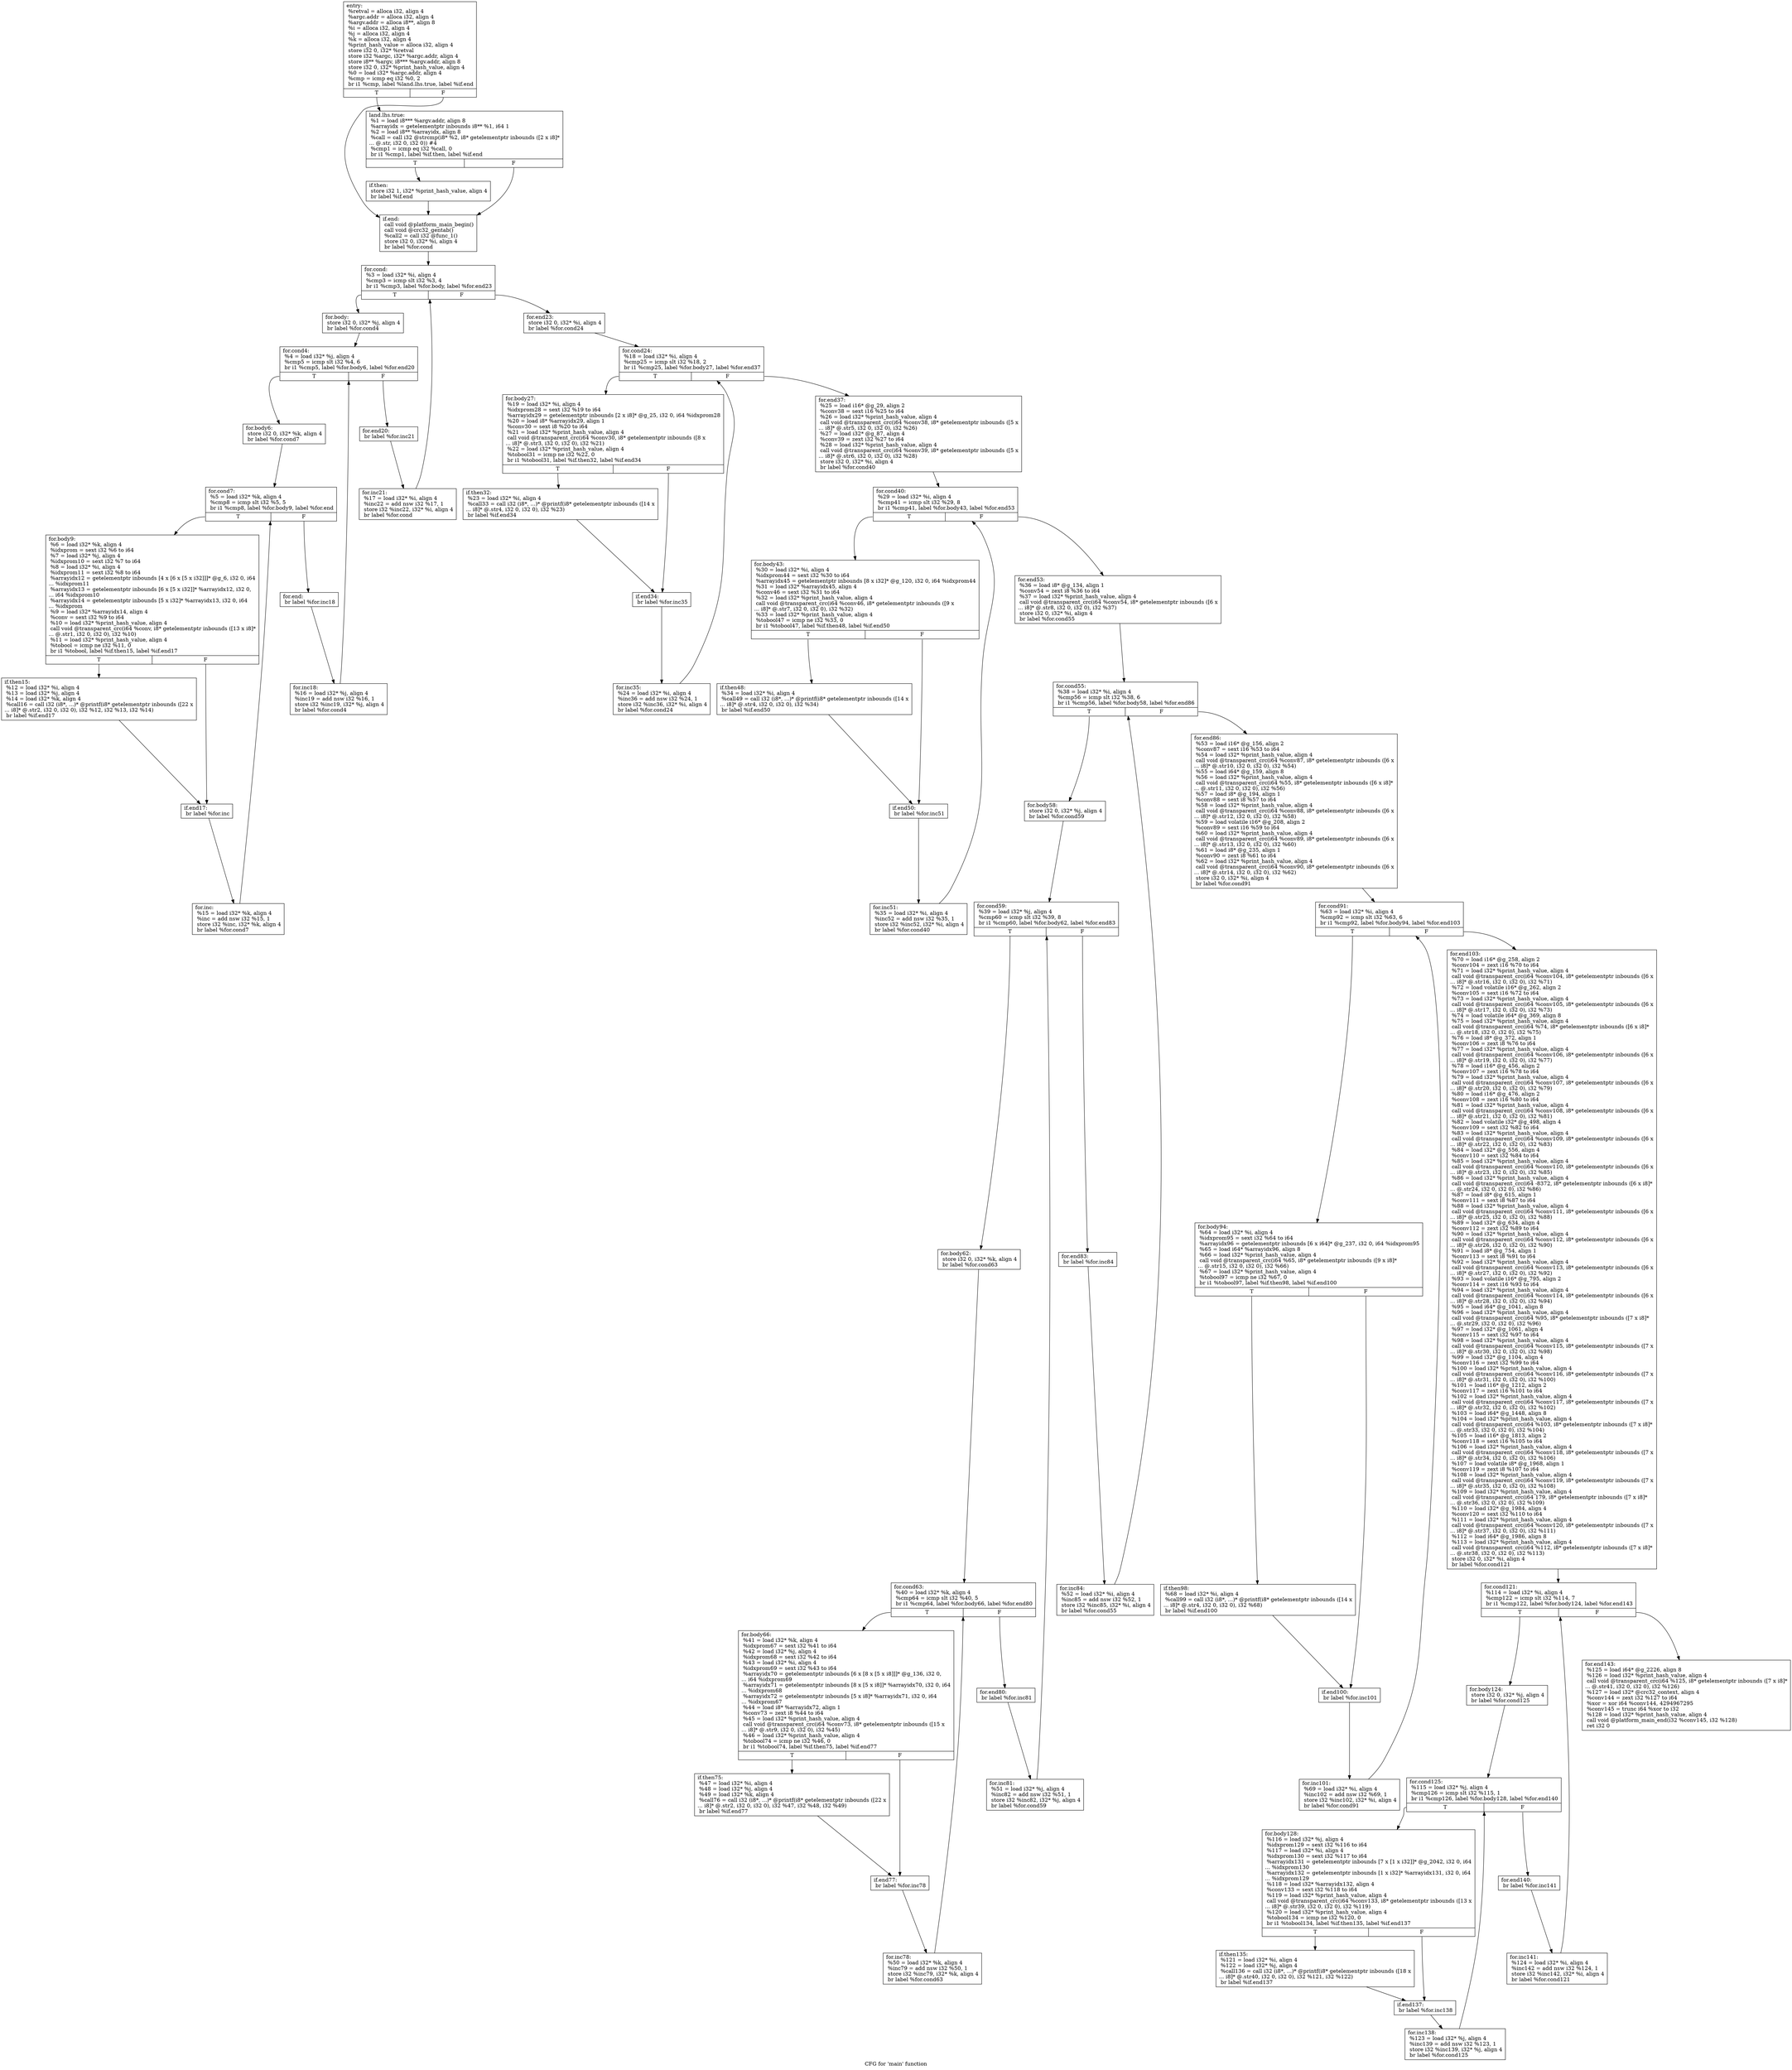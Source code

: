 digraph "CFG for 'main' function" {
	label="CFG for 'main' function";

	Node0xb3bf2c8 [shape=record,label="{entry:\l  %retval = alloca i32, align 4\l  %argc.addr = alloca i32, align 4\l  %argv.addr = alloca i8**, align 8\l  %i = alloca i32, align 4\l  %j = alloca i32, align 4\l  %k = alloca i32, align 4\l  %print_hash_value = alloca i32, align 4\l  store i32 0, i32* %retval\l  store i32 %argc, i32* %argc.addr, align 4\l  store i8** %argv, i8*** %argv.addr, align 8\l  store i32 0, i32* %print_hash_value, align 4\l  %0 = load i32* %argc.addr, align 4\l  %cmp = icmp eq i32 %0, 2\l  br i1 %cmp, label %land.lhs.true, label %if.end\l|{<s0>T|<s1>F}}"];
	Node0xb3bf2c8:s0 -> Node0xb3bf2f8;
	Node0xb3bf2c8:s1 -> Node0xb3bf358;
	Node0xb3bf2f8 [shape=record,label="{land.lhs.true:                                    \l  %1 = load i8*** %argv.addr, align 8\l  %arrayidx = getelementptr inbounds i8** %1, i64 1\l  %2 = load i8** %arrayidx, align 8\l  %call = call i32 @strcmp(i8* %2, i8* getelementptr inbounds ([2 x i8]*\l... @.str, i32 0, i32 0)) #4\l  %cmp1 = icmp eq i32 %call, 0\l  br i1 %cmp1, label %if.then, label %if.end\l|{<s0>T|<s1>F}}"];
	Node0xb3bf2f8:s0 -> Node0xb3bf328;
	Node0xb3bf2f8:s1 -> Node0xb3bf358;
	Node0xb3bf328 [shape=record,label="{if.then:                                          \l  store i32 1, i32* %print_hash_value, align 4\l  br label %if.end\l}"];
	Node0xb3bf328 -> Node0xb3bf358;
	Node0xb3bf358 [shape=record,label="{if.end:                                           \l  call void @platform_main_begin()\l  call void @crc32_gentab()\l  %call2 = call i32 @func_1()\l  store i32 0, i32* %i, align 4\l  br label %for.cond\l}"];
	Node0xb3bf358 -> Node0xb3bf388;
	Node0xb3bf388 [shape=record,label="{for.cond:                                         \l  %3 = load i32* %i, align 4\l  %cmp3 = icmp slt i32 %3, 4\l  br i1 %cmp3, label %for.body, label %for.end23\l|{<s0>T|<s1>F}}"];
	Node0xb3bf388:s0 -> Node0xb3bf3b8;
	Node0xb3bf388:s1 -> Node0xb3bf5f8;
	Node0xb3bf3b8 [shape=record,label="{for.body:                                         \l  store i32 0, i32* %j, align 4\l  br label %for.cond4\l}"];
	Node0xb3bf3b8 -> Node0xb3bf3e8;
	Node0xb3bf3e8 [shape=record,label="{for.cond4:                                        \l  %4 = load i32* %j, align 4\l  %cmp5 = icmp slt i32 %4, 6\l  br i1 %cmp5, label %for.body6, label %for.end20\l|{<s0>T|<s1>F}}"];
	Node0xb3bf3e8:s0 -> Node0xb3bf418;
	Node0xb3bf3e8:s1 -> Node0xb3bf598;
	Node0xb3bf418 [shape=record,label="{for.body6:                                        \l  store i32 0, i32* %k, align 4\l  br label %for.cond7\l}"];
	Node0xb3bf418 -> Node0xb3bf448;
	Node0xb3bf448 [shape=record,label="{for.cond7:                                        \l  %5 = load i32* %k, align 4\l  %cmp8 = icmp slt i32 %5, 5\l  br i1 %cmp8, label %for.body9, label %for.end\l|{<s0>T|<s1>F}}"];
	Node0xb3bf448:s0 -> Node0xb3bf478;
	Node0xb3bf448:s1 -> Node0xb3bf538;
	Node0xb3bf478 [shape=record,label="{for.body9:                                        \l  %6 = load i32* %k, align 4\l  %idxprom = sext i32 %6 to i64\l  %7 = load i32* %j, align 4\l  %idxprom10 = sext i32 %7 to i64\l  %8 = load i32* %i, align 4\l  %idxprom11 = sext i32 %8 to i64\l  %arrayidx12 = getelementptr inbounds [4 x [6 x [5 x i32]]]* @g_6, i32 0, i64\l... %idxprom11\l  %arrayidx13 = getelementptr inbounds [6 x [5 x i32]]* %arrayidx12, i32 0,\l... i64 %idxprom10\l  %arrayidx14 = getelementptr inbounds [5 x i32]* %arrayidx13, i32 0, i64\l... %idxprom\l  %9 = load i32* %arrayidx14, align 4\l  %conv = sext i32 %9 to i64\l  %10 = load i32* %print_hash_value, align 4\l  call void @transparent_crc(i64 %conv, i8* getelementptr inbounds ([13 x i8]*\l... @.str1, i32 0, i32 0), i32 %10)\l  %11 = load i32* %print_hash_value, align 4\l  %tobool = icmp ne i32 %11, 0\l  br i1 %tobool, label %if.then15, label %if.end17\l|{<s0>T|<s1>F}}"];
	Node0xb3bf478:s0 -> Node0xb3bf4a8;
	Node0xb3bf478:s1 -> Node0xb3bf4d8;
	Node0xb3bf4a8 [shape=record,label="{if.then15:                                        \l  %12 = load i32* %i, align 4\l  %13 = load i32* %j, align 4\l  %14 = load i32* %k, align 4\l  %call16 = call i32 (i8*, ...)* @printf(i8* getelementptr inbounds ([22 x\l... i8]* @.str2, i32 0, i32 0), i32 %12, i32 %13, i32 %14)\l  br label %if.end17\l}"];
	Node0xb3bf4a8 -> Node0xb3bf4d8;
	Node0xb3bf4d8 [shape=record,label="{if.end17:                                         \l  br label %for.inc\l}"];
	Node0xb3bf4d8 -> Node0xb3bf508;
	Node0xb3bf508 [shape=record,label="{for.inc:                                          \l  %15 = load i32* %k, align 4\l  %inc = add nsw i32 %15, 1\l  store i32 %inc, i32* %k, align 4\l  br label %for.cond7\l}"];
	Node0xb3bf508 -> Node0xb3bf448;
	Node0xb3bf538 [shape=record,label="{for.end:                                          \l  br label %for.inc18\l}"];
	Node0xb3bf538 -> Node0xb3bf568;
	Node0xb3bf568 [shape=record,label="{for.inc18:                                        \l  %16 = load i32* %j, align 4\l  %inc19 = add nsw i32 %16, 1\l  store i32 %inc19, i32* %j, align 4\l  br label %for.cond4\l}"];
	Node0xb3bf568 -> Node0xb3bf3e8;
	Node0xb3bf598 [shape=record,label="{for.end20:                                        \l  br label %for.inc21\l}"];
	Node0xb3bf598 -> Node0xb3bf5c8;
	Node0xb3bf5c8 [shape=record,label="{for.inc21:                                        \l  %17 = load i32* %i, align 4\l  %inc22 = add nsw i32 %17, 1\l  store i32 %inc22, i32* %i, align 4\l  br label %for.cond\l}"];
	Node0xb3bf5c8 -> Node0xb3bf388;
	Node0xb3bf5f8 [shape=record,label="{for.end23:                                        \l  store i32 0, i32* %i, align 4\l  br label %for.cond24\l}"];
	Node0xb3bf5f8 -> Node0xb3bf628;
	Node0xb3bf628 [shape=record,label="{for.cond24:                                       \l  %18 = load i32* %i, align 4\l  %cmp25 = icmp slt i32 %18, 2\l  br i1 %cmp25, label %for.body27, label %for.end37\l|{<s0>T|<s1>F}}"];
	Node0xb3bf628:s0 -> Node0xb3bf658;
	Node0xb3bf628:s1 -> Node0xb3bf718;
	Node0xb3bf658 [shape=record,label="{for.body27:                                       \l  %19 = load i32* %i, align 4\l  %idxprom28 = sext i32 %19 to i64\l  %arrayidx29 = getelementptr inbounds [2 x i8]* @g_25, i32 0, i64 %idxprom28\l  %20 = load i8* %arrayidx29, align 1\l  %conv30 = sext i8 %20 to i64\l  %21 = load i32* %print_hash_value, align 4\l  call void @transparent_crc(i64 %conv30, i8* getelementptr inbounds ([8 x\l... i8]* @.str3, i32 0, i32 0), i32 %21)\l  %22 = load i32* %print_hash_value, align 4\l  %tobool31 = icmp ne i32 %22, 0\l  br i1 %tobool31, label %if.then32, label %if.end34\l|{<s0>T|<s1>F}}"];
	Node0xb3bf658:s0 -> Node0xb3bf688;
	Node0xb3bf658:s1 -> Node0xb3bf6b8;
	Node0xb3bf688 [shape=record,label="{if.then32:                                        \l  %23 = load i32* %i, align 4\l  %call33 = call i32 (i8*, ...)* @printf(i8* getelementptr inbounds ([14 x\l... i8]* @.str4, i32 0, i32 0), i32 %23)\l  br label %if.end34\l}"];
	Node0xb3bf688 -> Node0xb3bf6b8;
	Node0xb3bf6b8 [shape=record,label="{if.end34:                                         \l  br label %for.inc35\l}"];
	Node0xb3bf6b8 -> Node0xb3bf6e8;
	Node0xb3bf6e8 [shape=record,label="{for.inc35:                                        \l  %24 = load i32* %i, align 4\l  %inc36 = add nsw i32 %24, 1\l  store i32 %inc36, i32* %i, align 4\l  br label %for.cond24\l}"];
	Node0xb3bf6e8 -> Node0xb3bf628;
	Node0xb3bf718 [shape=record,label="{for.end37:                                        \l  %25 = load i16* @g_29, align 2\l  %conv38 = sext i16 %25 to i64\l  %26 = load i32* %print_hash_value, align 4\l  call void @transparent_crc(i64 %conv38, i8* getelementptr inbounds ([5 x\l... i8]* @.str5, i32 0, i32 0), i32 %26)\l  %27 = load i32* @g_87, align 4\l  %conv39 = zext i32 %27 to i64\l  %28 = load i32* %print_hash_value, align 4\l  call void @transparent_crc(i64 %conv39, i8* getelementptr inbounds ([5 x\l... i8]* @.str6, i32 0, i32 0), i32 %28)\l  store i32 0, i32* %i, align 4\l  br label %for.cond40\l}"];
	Node0xb3bf718 -> Node0xb3bf748;
	Node0xb3bf748 [shape=record,label="{for.cond40:                                       \l  %29 = load i32* %i, align 4\l  %cmp41 = icmp slt i32 %29, 8\l  br i1 %cmp41, label %for.body43, label %for.end53\l|{<s0>T|<s1>F}}"];
	Node0xb3bf748:s0 -> Node0xb3bf778;
	Node0xb3bf748:s1 -> Node0xb3bf838;
	Node0xb3bf778 [shape=record,label="{for.body43:                                       \l  %30 = load i32* %i, align 4\l  %idxprom44 = sext i32 %30 to i64\l  %arrayidx45 = getelementptr inbounds [8 x i32]* @g_120, i32 0, i64 %idxprom44\l  %31 = load i32* %arrayidx45, align 4\l  %conv46 = sext i32 %31 to i64\l  %32 = load i32* %print_hash_value, align 4\l  call void @transparent_crc(i64 %conv46, i8* getelementptr inbounds ([9 x\l... i8]* @.str7, i32 0, i32 0), i32 %32)\l  %33 = load i32* %print_hash_value, align 4\l  %tobool47 = icmp ne i32 %33, 0\l  br i1 %tobool47, label %if.then48, label %if.end50\l|{<s0>T|<s1>F}}"];
	Node0xb3bf778:s0 -> Node0xb3bf7a8;
	Node0xb3bf778:s1 -> Node0xb3bf7d8;
	Node0xb3bf7a8 [shape=record,label="{if.then48:                                        \l  %34 = load i32* %i, align 4\l  %call49 = call i32 (i8*, ...)* @printf(i8* getelementptr inbounds ([14 x\l... i8]* @.str4, i32 0, i32 0), i32 %34)\l  br label %if.end50\l}"];
	Node0xb3bf7a8 -> Node0xb3bf7d8;
	Node0xb3bf7d8 [shape=record,label="{if.end50:                                         \l  br label %for.inc51\l}"];
	Node0xb3bf7d8 -> Node0xb3bf808;
	Node0xb3bf808 [shape=record,label="{for.inc51:                                        \l  %35 = load i32* %i, align 4\l  %inc52 = add nsw i32 %35, 1\l  store i32 %inc52, i32* %i, align 4\l  br label %for.cond40\l}"];
	Node0xb3bf808 -> Node0xb3bf748;
	Node0xb3bf838 [shape=record,label="{for.end53:                                        \l  %36 = load i8* @g_134, align 1\l  %conv54 = zext i8 %36 to i64\l  %37 = load i32* %print_hash_value, align 4\l  call void @transparent_crc(i64 %conv54, i8* getelementptr inbounds ([6 x\l... i8]* @.str8, i32 0, i32 0), i32 %37)\l  store i32 0, i32* %i, align 4\l  br label %for.cond55\l}"];
	Node0xb3bf838 -> Node0xb3bf868;
	Node0xb3bf868 [shape=record,label="{for.cond55:                                       \l  %38 = load i32* %i, align 4\l  %cmp56 = icmp slt i32 %38, 6\l  br i1 %cmp56, label %for.body58, label %for.end86\l|{<s0>T|<s1>F}}"];
	Node0xb3bf868:s0 -> Node0xb3bf898;
	Node0xb3bf868:s1 -> Node0xb3c9dc0;
	Node0xb3bf898 [shape=record,label="{for.body58:                                       \l  store i32 0, i32* %j, align 4\l  br label %for.cond59\l}"];
	Node0xb3bf898 -> Node0xb3bf8c8;
	Node0xb3bf8c8 [shape=record,label="{for.cond59:                                       \l  %39 = load i32* %j, align 4\l  %cmp60 = icmp slt i32 %39, 8\l  br i1 %cmp60, label %for.body62, label %for.end83\l|{<s0>T|<s1>F}}"];
	Node0xb3bf8c8:s0 -> Node0xb3bf8f8;
	Node0xb3bf8c8:s1 -> Node0xb3bfa78;
	Node0xb3bf8f8 [shape=record,label="{for.body62:                                       \l  store i32 0, i32* %k, align 4\l  br label %for.cond63\l}"];
	Node0xb3bf8f8 -> Node0xb3bf928;
	Node0xb3bf928 [shape=record,label="{for.cond63:                                       \l  %40 = load i32* %k, align 4\l  %cmp64 = icmp slt i32 %40, 5\l  br i1 %cmp64, label %for.body66, label %for.end80\l|{<s0>T|<s1>F}}"];
	Node0xb3bf928:s0 -> Node0xb3bf958;
	Node0xb3bf928:s1 -> Node0xb3bfa18;
	Node0xb3bf958 [shape=record,label="{for.body66:                                       \l  %41 = load i32* %k, align 4\l  %idxprom67 = sext i32 %41 to i64\l  %42 = load i32* %j, align 4\l  %idxprom68 = sext i32 %42 to i64\l  %43 = load i32* %i, align 4\l  %idxprom69 = sext i32 %43 to i64\l  %arrayidx70 = getelementptr inbounds [6 x [8 x [5 x i8]]]* @g_136, i32 0,\l... i64 %idxprom69\l  %arrayidx71 = getelementptr inbounds [8 x [5 x i8]]* %arrayidx70, i32 0, i64\l... %idxprom68\l  %arrayidx72 = getelementptr inbounds [5 x i8]* %arrayidx71, i32 0, i64\l... %idxprom67\l  %44 = load i8* %arrayidx72, align 1\l  %conv73 = zext i8 %44 to i64\l  %45 = load i32* %print_hash_value, align 4\l  call void @transparent_crc(i64 %conv73, i8* getelementptr inbounds ([15 x\l... i8]* @.str9, i32 0, i32 0), i32 %45)\l  %46 = load i32* %print_hash_value, align 4\l  %tobool74 = icmp ne i32 %46, 0\l  br i1 %tobool74, label %if.then75, label %if.end77\l|{<s0>T|<s1>F}}"];
	Node0xb3bf958:s0 -> Node0xb3bf988;
	Node0xb3bf958:s1 -> Node0xb3bf9b8;
	Node0xb3bf988 [shape=record,label="{if.then75:                                        \l  %47 = load i32* %i, align 4\l  %48 = load i32* %j, align 4\l  %49 = load i32* %k, align 4\l  %call76 = call i32 (i8*, ...)* @printf(i8* getelementptr inbounds ([22 x\l... i8]* @.str2, i32 0, i32 0), i32 %47, i32 %48, i32 %49)\l  br label %if.end77\l}"];
	Node0xb3bf988 -> Node0xb3bf9b8;
	Node0xb3bf9b8 [shape=record,label="{if.end77:                                         \l  br label %for.inc78\l}"];
	Node0xb3bf9b8 -> Node0xb3bf9e8;
	Node0xb3bf9e8 [shape=record,label="{for.inc78:                                        \l  %50 = load i32* %k, align 4\l  %inc79 = add nsw i32 %50, 1\l  store i32 %inc79, i32* %k, align 4\l  br label %for.cond63\l}"];
	Node0xb3bf9e8 -> Node0xb3bf928;
	Node0xb3bfa18 [shape=record,label="{for.end80:                                        \l  br label %for.inc81\l}"];
	Node0xb3bfa18 -> Node0xb3bfa48;
	Node0xb3bfa48 [shape=record,label="{for.inc81:                                        \l  %51 = load i32* %j, align 4\l  %inc82 = add nsw i32 %51, 1\l  store i32 %inc82, i32* %j, align 4\l  br label %for.cond59\l}"];
	Node0xb3bfa48 -> Node0xb3bf8c8;
	Node0xb3bfa78 [shape=record,label="{for.end83:                                        \l  br label %for.inc84\l}"];
	Node0xb3bfa78 -> Node0xb3bfaa8;
	Node0xb3bfaa8 [shape=record,label="{for.inc84:                                        \l  %52 = load i32* %i, align 4\l  %inc85 = add nsw i32 %52, 1\l  store i32 %inc85, i32* %i, align 4\l  br label %for.cond55\l}"];
	Node0xb3bfaa8 -> Node0xb3bf868;
	Node0xb3c9dc0 [shape=record,label="{for.end86:                                        \l  %53 = load i16* @g_156, align 2\l  %conv87 = sext i16 %53 to i64\l  %54 = load i32* %print_hash_value, align 4\l  call void @transparent_crc(i64 %conv87, i8* getelementptr inbounds ([6 x\l... i8]* @.str10, i32 0, i32 0), i32 %54)\l  %55 = load i64* @g_159, align 8\l  %56 = load i32* %print_hash_value, align 4\l  call void @transparent_crc(i64 %55, i8* getelementptr inbounds ([6 x i8]*\l... @.str11, i32 0, i32 0), i32 %56)\l  %57 = load i8* @g_194, align 1\l  %conv88 = sext i8 %57 to i64\l  %58 = load i32* %print_hash_value, align 4\l  call void @transparent_crc(i64 %conv88, i8* getelementptr inbounds ([6 x\l... i8]* @.str12, i32 0, i32 0), i32 %58)\l  %59 = load volatile i16* @g_208, align 2\l  %conv89 = sext i16 %59 to i64\l  %60 = load i32* %print_hash_value, align 4\l  call void @transparent_crc(i64 %conv89, i8* getelementptr inbounds ([6 x\l... i8]* @.str13, i32 0, i32 0), i32 %60)\l  %61 = load i8* @g_235, align 1\l  %conv90 = zext i8 %61 to i64\l  %62 = load i32* %print_hash_value, align 4\l  call void @transparent_crc(i64 %conv90, i8* getelementptr inbounds ([6 x\l... i8]* @.str14, i32 0, i32 0), i32 %62)\l  store i32 0, i32* %i, align 4\l  br label %for.cond91\l}"];
	Node0xb3c9dc0 -> Node0xb3c9df0;
	Node0xb3c9df0 [shape=record,label="{for.cond91:                                       \l  %63 = load i32* %i, align 4\l  %cmp92 = icmp slt i32 %63, 6\l  br i1 %cmp92, label %for.body94, label %for.end103\l|{<s0>T|<s1>F}}"];
	Node0xb3c9df0:s0 -> Node0xb3c9e20;
	Node0xb3c9df0:s1 -> Node0xb3c9ee0;
	Node0xb3c9e20 [shape=record,label="{for.body94:                                       \l  %64 = load i32* %i, align 4\l  %idxprom95 = sext i32 %64 to i64\l  %arrayidx96 = getelementptr inbounds [6 x i64]* @g_237, i32 0, i64 %idxprom95\l  %65 = load i64* %arrayidx96, align 8\l  %66 = load i32* %print_hash_value, align 4\l  call void @transparent_crc(i64 %65, i8* getelementptr inbounds ([9 x i8]*\l... @.str15, i32 0, i32 0), i32 %66)\l  %67 = load i32* %print_hash_value, align 4\l  %tobool97 = icmp ne i32 %67, 0\l  br i1 %tobool97, label %if.then98, label %if.end100\l|{<s0>T|<s1>F}}"];
	Node0xb3c9e20:s0 -> Node0xb3c9e50;
	Node0xb3c9e20:s1 -> Node0xb3c9e80;
	Node0xb3c9e50 [shape=record,label="{if.then98:                                        \l  %68 = load i32* %i, align 4\l  %call99 = call i32 (i8*, ...)* @printf(i8* getelementptr inbounds ([14 x\l... i8]* @.str4, i32 0, i32 0), i32 %68)\l  br label %if.end100\l}"];
	Node0xb3c9e50 -> Node0xb3c9e80;
	Node0xb3c9e80 [shape=record,label="{if.end100:                                        \l  br label %for.inc101\l}"];
	Node0xb3c9e80 -> Node0xb3c9eb0;
	Node0xb3c9eb0 [shape=record,label="{for.inc101:                                       \l  %69 = load i32* %i, align 4\l  %inc102 = add nsw i32 %69, 1\l  store i32 %inc102, i32* %i, align 4\l  br label %for.cond91\l}"];
	Node0xb3c9eb0 -> Node0xb3c9df0;
	Node0xb3c9ee0 [shape=record,label="{for.end103:                                       \l  %70 = load i16* @g_258, align 2\l  %conv104 = zext i16 %70 to i64\l  %71 = load i32* %print_hash_value, align 4\l  call void @transparent_crc(i64 %conv104, i8* getelementptr inbounds ([6 x\l... i8]* @.str16, i32 0, i32 0), i32 %71)\l  %72 = load volatile i16* @g_262, align 2\l  %conv105 = sext i16 %72 to i64\l  %73 = load i32* %print_hash_value, align 4\l  call void @transparent_crc(i64 %conv105, i8* getelementptr inbounds ([6 x\l... i8]* @.str17, i32 0, i32 0), i32 %73)\l  %74 = load volatile i64* @g_369, align 8\l  %75 = load i32* %print_hash_value, align 4\l  call void @transparent_crc(i64 %74, i8* getelementptr inbounds ([6 x i8]*\l... @.str18, i32 0, i32 0), i32 %75)\l  %76 = load i8* @g_372, align 1\l  %conv106 = zext i8 %76 to i64\l  %77 = load i32* %print_hash_value, align 4\l  call void @transparent_crc(i64 %conv106, i8* getelementptr inbounds ([6 x\l... i8]* @.str19, i32 0, i32 0), i32 %77)\l  %78 = load i16* @g_456, align 2\l  %conv107 = zext i16 %78 to i64\l  %79 = load i32* %print_hash_value, align 4\l  call void @transparent_crc(i64 %conv107, i8* getelementptr inbounds ([6 x\l... i8]* @.str20, i32 0, i32 0), i32 %79)\l  %80 = load i16* @g_476, align 2\l  %conv108 = zext i16 %80 to i64\l  %81 = load i32* %print_hash_value, align 4\l  call void @transparent_crc(i64 %conv108, i8* getelementptr inbounds ([6 x\l... i8]* @.str21, i32 0, i32 0), i32 %81)\l  %82 = load volatile i32* @g_498, align 4\l  %conv109 = sext i32 %82 to i64\l  %83 = load i32* %print_hash_value, align 4\l  call void @transparent_crc(i64 %conv109, i8* getelementptr inbounds ([6 x\l... i8]* @.str22, i32 0, i32 0), i32 %83)\l  %84 = load i32* @g_556, align 4\l  %conv110 = sext i32 %84 to i64\l  %85 = load i32* %print_hash_value, align 4\l  call void @transparent_crc(i64 %conv110, i8* getelementptr inbounds ([6 x\l... i8]* @.str23, i32 0, i32 0), i32 %85)\l  %86 = load i32* %print_hash_value, align 4\l  call void @transparent_crc(i64 -8372, i8* getelementptr inbounds ([6 x i8]*\l... @.str24, i32 0, i32 0), i32 %86)\l  %87 = load i8* @g_615, align 1\l  %conv111 = sext i8 %87 to i64\l  %88 = load i32* %print_hash_value, align 4\l  call void @transparent_crc(i64 %conv111, i8* getelementptr inbounds ([6 x\l... i8]* @.str25, i32 0, i32 0), i32 %88)\l  %89 = load i32* @g_634, align 4\l  %conv112 = zext i32 %89 to i64\l  %90 = load i32* %print_hash_value, align 4\l  call void @transparent_crc(i64 %conv112, i8* getelementptr inbounds ([6 x\l... i8]* @.str26, i32 0, i32 0), i32 %90)\l  %91 = load i8* @g_754, align 1\l  %conv113 = sext i8 %91 to i64\l  %92 = load i32* %print_hash_value, align 4\l  call void @transparent_crc(i64 %conv113, i8* getelementptr inbounds ([6 x\l... i8]* @.str27, i32 0, i32 0), i32 %92)\l  %93 = load volatile i16* @g_795, align 2\l  %conv114 = zext i16 %93 to i64\l  %94 = load i32* %print_hash_value, align 4\l  call void @transparent_crc(i64 %conv114, i8* getelementptr inbounds ([6 x\l... i8]* @.str28, i32 0, i32 0), i32 %94)\l  %95 = load i64* @g_1041, align 8\l  %96 = load i32* %print_hash_value, align 4\l  call void @transparent_crc(i64 %95, i8* getelementptr inbounds ([7 x i8]*\l... @.str29, i32 0, i32 0), i32 %96)\l  %97 = load i32* @g_1061, align 4\l  %conv115 = sext i32 %97 to i64\l  %98 = load i32* %print_hash_value, align 4\l  call void @transparent_crc(i64 %conv115, i8* getelementptr inbounds ([7 x\l... i8]* @.str30, i32 0, i32 0), i32 %98)\l  %99 = load i32* @g_1104, align 4\l  %conv116 = zext i32 %99 to i64\l  %100 = load i32* %print_hash_value, align 4\l  call void @transparent_crc(i64 %conv116, i8* getelementptr inbounds ([7 x\l... i8]* @.str31, i32 0, i32 0), i32 %100)\l  %101 = load i16* @g_1212, align 2\l  %conv117 = zext i16 %101 to i64\l  %102 = load i32* %print_hash_value, align 4\l  call void @transparent_crc(i64 %conv117, i8* getelementptr inbounds ([7 x\l... i8]* @.str32, i32 0, i32 0), i32 %102)\l  %103 = load i64* @g_1448, align 8\l  %104 = load i32* %print_hash_value, align 4\l  call void @transparent_crc(i64 %103, i8* getelementptr inbounds ([7 x i8]*\l... @.str33, i32 0, i32 0), i32 %104)\l  %105 = load i16* @g_1813, align 2\l  %conv118 = sext i16 %105 to i64\l  %106 = load i32* %print_hash_value, align 4\l  call void @transparent_crc(i64 %conv118, i8* getelementptr inbounds ([7 x\l... i8]* @.str34, i32 0, i32 0), i32 %106)\l  %107 = load volatile i8* @g_1968, align 1\l  %conv119 = zext i8 %107 to i64\l  %108 = load i32* %print_hash_value, align 4\l  call void @transparent_crc(i64 %conv119, i8* getelementptr inbounds ([7 x\l... i8]* @.str35, i32 0, i32 0), i32 %108)\l  %109 = load i32* %print_hash_value, align 4\l  call void @transparent_crc(i64 179, i8* getelementptr inbounds ([7 x i8]*\l... @.str36, i32 0, i32 0), i32 %109)\l  %110 = load i32* @g_1984, align 4\l  %conv120 = sext i32 %110 to i64\l  %111 = load i32* %print_hash_value, align 4\l  call void @transparent_crc(i64 %conv120, i8* getelementptr inbounds ([7 x\l... i8]* @.str37, i32 0, i32 0), i32 %111)\l  %112 = load i64* @g_1986, align 8\l  %113 = load i32* %print_hash_value, align 4\l  call void @transparent_crc(i64 %112, i8* getelementptr inbounds ([7 x i8]*\l... @.str38, i32 0, i32 0), i32 %113)\l  store i32 0, i32* %i, align 4\l  br label %for.cond121\l}"];
	Node0xb3c9ee0 -> Node0xb3c9f10;
	Node0xb3c9f10 [shape=record,label="{for.cond121:                                      \l  %114 = load i32* %i, align 4\l  %cmp122 = icmp slt i32 %114, 7\l  br i1 %cmp122, label %for.body124, label %for.end143\l|{<s0>T|<s1>F}}"];
	Node0xb3c9f10:s0 -> Node0xb3c9f40;
	Node0xb3c9f10:s1 -> Node0xb3ca0c0;
	Node0xb3c9f40 [shape=record,label="{for.body124:                                      \l  store i32 0, i32* %j, align 4\l  br label %for.cond125\l}"];
	Node0xb3c9f40 -> Node0xb3c9f70;
	Node0xb3c9f70 [shape=record,label="{for.cond125:                                      \l  %115 = load i32* %j, align 4\l  %cmp126 = icmp slt i32 %115, 1\l  br i1 %cmp126, label %for.body128, label %for.end140\l|{<s0>T|<s1>F}}"];
	Node0xb3c9f70:s0 -> Node0xb3c9fa0;
	Node0xb3c9f70:s1 -> Node0xb3ca060;
	Node0xb3c9fa0 [shape=record,label="{for.body128:                                      \l  %116 = load i32* %j, align 4\l  %idxprom129 = sext i32 %116 to i64\l  %117 = load i32* %i, align 4\l  %idxprom130 = sext i32 %117 to i64\l  %arrayidx131 = getelementptr inbounds [7 x [1 x i32]]* @g_2042, i32 0, i64\l... %idxprom130\l  %arrayidx132 = getelementptr inbounds [1 x i32]* %arrayidx131, i32 0, i64\l... %idxprom129\l  %118 = load i32* %arrayidx132, align 4\l  %conv133 = sext i32 %118 to i64\l  %119 = load i32* %print_hash_value, align 4\l  call void @transparent_crc(i64 %conv133, i8* getelementptr inbounds ([13 x\l... i8]* @.str39, i32 0, i32 0), i32 %119)\l  %120 = load i32* %print_hash_value, align 4\l  %tobool134 = icmp ne i32 %120, 0\l  br i1 %tobool134, label %if.then135, label %if.end137\l|{<s0>T|<s1>F}}"];
	Node0xb3c9fa0:s0 -> Node0xb3c9fd0;
	Node0xb3c9fa0:s1 -> Node0xb3ca000;
	Node0xb3c9fd0 [shape=record,label="{if.then135:                                       \l  %121 = load i32* %i, align 4\l  %122 = load i32* %j, align 4\l  %call136 = call i32 (i8*, ...)* @printf(i8* getelementptr inbounds ([18 x\l... i8]* @.str40, i32 0, i32 0), i32 %121, i32 %122)\l  br label %if.end137\l}"];
	Node0xb3c9fd0 -> Node0xb3ca000;
	Node0xb3ca000 [shape=record,label="{if.end137:                                        \l  br label %for.inc138\l}"];
	Node0xb3ca000 -> Node0xb3ca030;
	Node0xb3ca030 [shape=record,label="{for.inc138:                                       \l  %123 = load i32* %j, align 4\l  %inc139 = add nsw i32 %123, 1\l  store i32 %inc139, i32* %j, align 4\l  br label %for.cond125\l}"];
	Node0xb3ca030 -> Node0xb3c9f70;
	Node0xb3ca060 [shape=record,label="{for.end140:                                       \l  br label %for.inc141\l}"];
	Node0xb3ca060 -> Node0xb3ca090;
	Node0xb3ca090 [shape=record,label="{for.inc141:                                       \l  %124 = load i32* %i, align 4\l  %inc142 = add nsw i32 %124, 1\l  store i32 %inc142, i32* %i, align 4\l  br label %for.cond121\l}"];
	Node0xb3ca090 -> Node0xb3c9f10;
	Node0xb3ca0c0 [shape=record,label="{for.end143:                                       \l  %125 = load i64* @g_2226, align 8\l  %126 = load i32* %print_hash_value, align 4\l  call void @transparent_crc(i64 %125, i8* getelementptr inbounds ([7 x i8]*\l... @.str41, i32 0, i32 0), i32 %126)\l  %127 = load i32* @crc32_context, align 4\l  %conv144 = zext i32 %127 to i64\l  %xor = xor i64 %conv144, 4294967295\l  %conv145 = trunc i64 %xor to i32\l  %128 = load i32* %print_hash_value, align 4\l  call void @platform_main_end(i32 %conv145, i32 %128)\l  ret i32 0\l}"];
}
